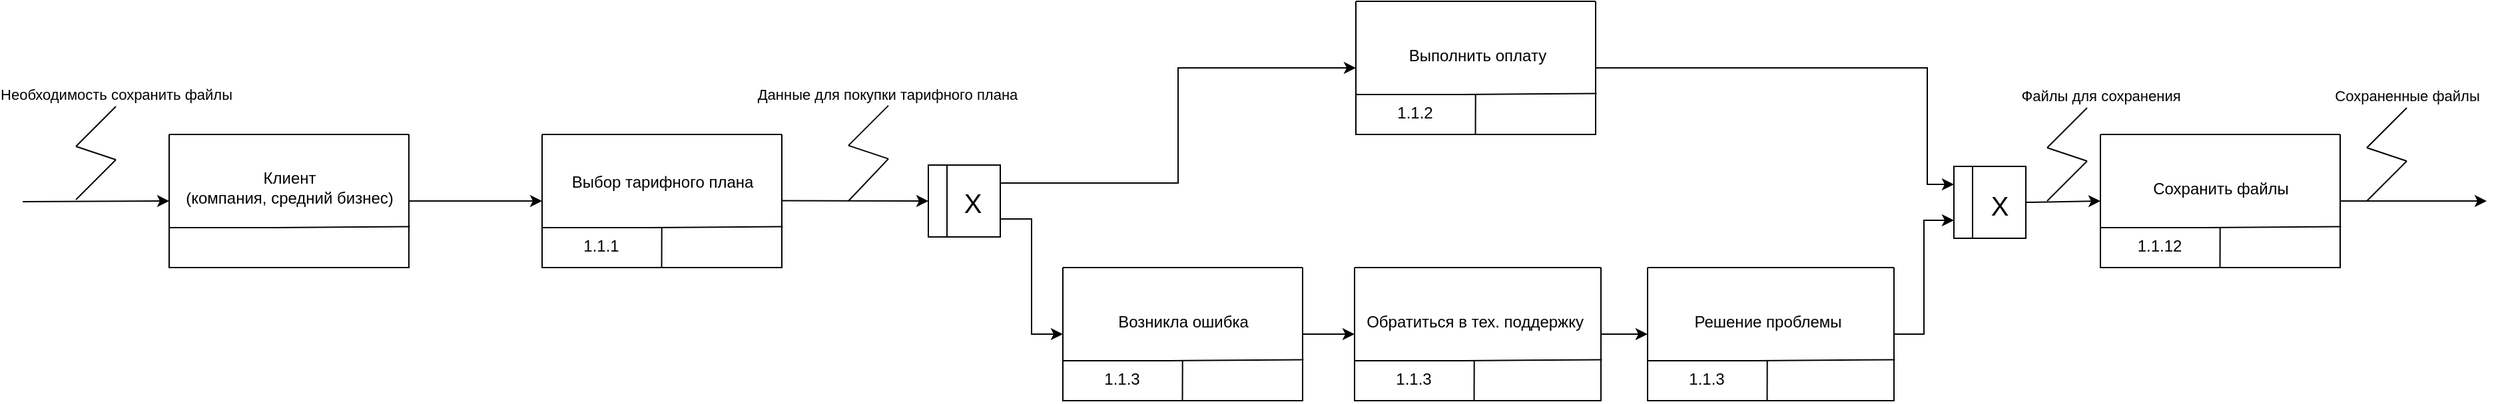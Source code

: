 <mxfile version="24.1.0" type="github">
  <diagram name="Страница — 1" id="Q6oGJT2M6feUB9S8YeGF">
    <mxGraphModel dx="2680" dy="928" grid="1" gridSize="10" guides="1" tooltips="1" connect="1" arrows="1" fold="1" page="1" pageScale="1" pageWidth="827" pageHeight="1169" math="0" shadow="0">
      <root>
        <mxCell id="0" />
        <mxCell id="1" parent="0" />
        <mxCell id="qVLar4vw04AviX0a01Ea-1" value="" style="endArrow=classic;html=1;rounded=0;entryX=0;entryY=0.5;entryDx=0;entryDy=0;" parent="1" target="qVLar4vw04AviX0a01Ea-2" edge="1">
          <mxGeometry width="50" height="50" relative="1" as="geometry">
            <mxPoint x="-150" y="290" as="sourcePoint" />
            <mxPoint x="-50" y="290" as="targetPoint" />
          </mxGeometry>
        </mxCell>
        <mxCell id="qVLar4vw04AviX0a01Ea-2" value="" style="swimlane;startSize=0;" parent="1" vertex="1">
          <mxGeometry x="-50" y="240" width="180" height="100" as="geometry" />
        </mxCell>
        <mxCell id="qVLar4vw04AviX0a01Ea-3" value="" style="endArrow=none;html=1;rounded=0;exitX=0.31;exitY=0.998;exitDx=0;exitDy=0;exitPerimeter=0;" parent="qVLar4vw04AviX0a01Ea-2" edge="1">
          <mxGeometry width="50" height="50" relative="1" as="geometry">
            <mxPoint x="89.76" y="100.0" as="sourcePoint" />
            <mxPoint x="89.86" y="70" as="targetPoint" />
          </mxGeometry>
        </mxCell>
        <mxCell id="qVLar4vw04AviX0a01Ea-4" value="" style="endArrow=none;html=1;rounded=0;entryX=1.004;entryY=0.692;entryDx=0;entryDy=0;exitX=0;exitY=0.75;exitDx=0;exitDy=0;elbow=vertical;entryPerimeter=0;" parent="qVLar4vw04AviX0a01Ea-2" target="qVLar4vw04AviX0a01Ea-2" edge="1">
          <mxGeometry width="50" height="50" relative="1" as="geometry">
            <mxPoint y="70" as="sourcePoint" />
            <mxPoint x="160" y="70" as="targetPoint" />
            <Array as="points">
              <mxPoint x="80" y="70" />
            </Array>
          </mxGeometry>
        </mxCell>
        <mxCell id="qVLar4vw04AviX0a01Ea-5" value="1.1.1" style="text;html=1;align=center;verticalAlign=middle;resizable=0;points=[];autosize=1;strokeColor=none;fillColor=none;" parent="qVLar4vw04AviX0a01Ea-2" vertex="1">
          <mxGeometry x="21" y="71" width="45" height="26" as="geometry" />
        </mxCell>
        <mxCell id="qVLar4vw04AviX0a01Ea-14" value="Выбор тарифного плана" style="text;html=1;align=center;verticalAlign=middle;resizable=0;points=[];autosize=1;strokeColor=none;fillColor=none;" parent="1" vertex="1">
          <mxGeometry x="-37" y="263" width="154" height="26" as="geometry" />
        </mxCell>
        <mxCell id="qVLar4vw04AviX0a01Ea-27" value="Данные для покупки тарифного плана" style="edgeLabel;html=1;align=center;verticalAlign=middle;resizable=0;points=[];" parent="1" connectable="0" vertex="1">
          <mxGeometry x="208.749" y="209.995" as="geometry" />
        </mxCell>
        <mxCell id="qVLar4vw04AviX0a01Ea-28" value="" style="endArrow=none;html=1;rounded=0;" parent="1" edge="1">
          <mxGeometry width="50" height="50" relative="1" as="geometry">
            <mxPoint x="180" y="290" as="sourcePoint" />
            <mxPoint x="210" y="258.33" as="targetPoint" />
          </mxGeometry>
        </mxCell>
        <mxCell id="qVLar4vw04AviX0a01Ea-29" value="" style="endArrow=none;html=1;rounded=0;" parent="1" edge="1">
          <mxGeometry width="50" height="50" relative="1" as="geometry">
            <mxPoint x="180" y="248.33" as="sourcePoint" />
            <mxPoint x="210" y="218.33" as="targetPoint" />
          </mxGeometry>
        </mxCell>
        <mxCell id="qVLar4vw04AviX0a01Ea-30" value="" style="endArrow=none;html=1;rounded=0;" parent="1" edge="1">
          <mxGeometry width="50" height="50" relative="1" as="geometry">
            <mxPoint x="210" y="258.33" as="sourcePoint" />
            <mxPoint x="180" y="248.33" as="targetPoint" />
          </mxGeometry>
        </mxCell>
        <mxCell id="qVLar4vw04AviX0a01Ea-31" value="" style="swimlane;horizontal=0;whiteSpace=wrap;html=1;startSize=14;" parent="1" vertex="1">
          <mxGeometry x="240" y="263" width="54" height="54" as="geometry" />
        </mxCell>
        <mxCell id="qVLar4vw04AviX0a01Ea-32" style="edgeStyle=orthogonalEdgeStyle;rounded=0;orthogonalLoop=1;jettySize=auto;html=1;entryX=0;entryY=0.5;entryDx=0;entryDy=0;exitX=1;exitY=0.25;exitDx=0;exitDy=0;" parent="1" source="qVLar4vw04AviX0a01Ea-31" target="qVLar4vw04AviX0a01Ea-36" edge="1">
          <mxGeometry relative="1" as="geometry">
            <mxPoint x="290" y="276" as="sourcePoint" />
          </mxGeometry>
        </mxCell>
        <mxCell id="qVLar4vw04AviX0a01Ea-33" style="edgeStyle=orthogonalEdgeStyle;rounded=0;orthogonalLoop=1;jettySize=auto;html=1;entryX=0;entryY=0.5;entryDx=0;entryDy=0;exitX=1;exitY=0.75;exitDx=0;exitDy=0;" parent="1" source="qVLar4vw04AviX0a01Ea-31" target="qVLar4vw04AviX0a01Ea-42" edge="1">
          <mxGeometry relative="1" as="geometry" />
        </mxCell>
        <mxCell id="qVLar4vw04AviX0a01Ea-34" value="&lt;span style=&quot;font-size: 20px;&quot;&gt;X&lt;/span&gt;" style="text;html=1;align=center;verticalAlign=middle;resizable=0;points=[];autosize=1;strokeColor=none;fillColor=none;" parent="1" vertex="1">
          <mxGeometry x="257" y="273" width="31" height="36" as="geometry" />
        </mxCell>
        <mxCell id="qVLar4vw04AviX0a01Ea-35" value="" style="endArrow=classic;html=1;rounded=0;entryX=0;entryY=0.5;entryDx=0;entryDy=0;" parent="1" target="qVLar4vw04AviX0a01Ea-31" edge="1">
          <mxGeometry width="50" height="50" relative="1" as="geometry">
            <mxPoint x="130" y="289.71" as="sourcePoint" />
            <mxPoint x="235" y="290.14" as="targetPoint" />
          </mxGeometry>
        </mxCell>
        <mxCell id="qVLar4vw04AviX0a01Ea-36" value="" style="swimlane;startSize=0;" parent="1" vertex="1">
          <mxGeometry x="561" y="140" width="180" height="100" as="geometry" />
        </mxCell>
        <mxCell id="qVLar4vw04AviX0a01Ea-37" value="" style="endArrow=none;html=1;rounded=0;exitX=0.31;exitY=0.998;exitDx=0;exitDy=0;exitPerimeter=0;" parent="qVLar4vw04AviX0a01Ea-36" edge="1">
          <mxGeometry width="50" height="50" relative="1" as="geometry">
            <mxPoint x="89.76" y="100.0" as="sourcePoint" />
            <mxPoint x="89.86" y="70" as="targetPoint" />
          </mxGeometry>
        </mxCell>
        <mxCell id="qVLar4vw04AviX0a01Ea-38" value="" style="endArrow=none;html=1;rounded=0;entryX=1.004;entryY=0.692;entryDx=0;entryDy=0;exitX=0;exitY=0.75;exitDx=0;exitDy=0;elbow=vertical;entryPerimeter=0;" parent="qVLar4vw04AviX0a01Ea-36" target="qVLar4vw04AviX0a01Ea-36" edge="1">
          <mxGeometry width="50" height="50" relative="1" as="geometry">
            <mxPoint y="70" as="sourcePoint" />
            <mxPoint x="160" y="70" as="targetPoint" />
            <Array as="points">
              <mxPoint x="80" y="70" />
            </Array>
          </mxGeometry>
        </mxCell>
        <mxCell id="qVLar4vw04AviX0a01Ea-39" value="1.1.2" style="text;html=1;align=center;verticalAlign=middle;resizable=0;points=[];autosize=1;strokeColor=none;fillColor=none;" parent="qVLar4vw04AviX0a01Ea-36" vertex="1">
          <mxGeometry x="19" y="69" width="50" height="30" as="geometry" />
        </mxCell>
        <mxCell id="qVLar4vw04AviX0a01Ea-40" value="Выполнить оплату" style="text;html=1;align=center;verticalAlign=middle;resizable=0;points=[];autosize=1;strokeColor=none;fillColor=none;" parent="qVLar4vw04AviX0a01Ea-36" vertex="1">
          <mxGeometry x="30" y="28" width="121" height="26" as="geometry" />
        </mxCell>
        <mxCell id="qVLar4vw04AviX0a01Ea-41" style="edgeStyle=orthogonalEdgeStyle;rounded=0;orthogonalLoop=1;jettySize=auto;html=1;entryX=0;entryY=0.75;entryDx=0;entryDy=0;exitX=1;exitY=0.5;exitDx=0;exitDy=0;" parent="1" source="qVLar4vw04AviX0a01Ea-132" target="qVLar4vw04AviX0a01Ea-47" edge="1">
          <mxGeometry relative="1" as="geometry" />
        </mxCell>
        <mxCell id="qVLar4vw04AviX0a01Ea-143" style="edgeStyle=orthogonalEdgeStyle;rounded=0;orthogonalLoop=1;jettySize=auto;html=1;entryX=0;entryY=0.5;entryDx=0;entryDy=0;exitX=1;exitY=0.5;exitDx=0;exitDy=0;" parent="1" source="qVLar4vw04AviX0a01Ea-42" target="qVLar4vw04AviX0a01Ea-137" edge="1">
          <mxGeometry relative="1" as="geometry" />
        </mxCell>
        <mxCell id="qVLar4vw04AviX0a01Ea-42" value="" style="swimlane;startSize=0;" parent="1" vertex="1">
          <mxGeometry x="341" y="340" width="180" height="100" as="geometry" />
        </mxCell>
        <mxCell id="qVLar4vw04AviX0a01Ea-43" value="" style="endArrow=none;html=1;rounded=0;exitX=0.31;exitY=0.998;exitDx=0;exitDy=0;exitPerimeter=0;" parent="qVLar4vw04AviX0a01Ea-42" edge="1">
          <mxGeometry width="50" height="50" relative="1" as="geometry">
            <mxPoint x="89.76" y="100.0" as="sourcePoint" />
            <mxPoint x="89.86" y="70" as="targetPoint" />
          </mxGeometry>
        </mxCell>
        <mxCell id="qVLar4vw04AviX0a01Ea-44" value="" style="endArrow=none;html=1;rounded=0;entryX=1.004;entryY=0.692;entryDx=0;entryDy=0;exitX=0;exitY=0.75;exitDx=0;exitDy=0;elbow=vertical;entryPerimeter=0;" parent="qVLar4vw04AviX0a01Ea-42" target="qVLar4vw04AviX0a01Ea-42" edge="1">
          <mxGeometry width="50" height="50" relative="1" as="geometry">
            <mxPoint y="70" as="sourcePoint" />
            <mxPoint x="160" y="70" as="targetPoint" />
            <Array as="points">
              <mxPoint x="80" y="70" />
            </Array>
          </mxGeometry>
        </mxCell>
        <mxCell id="qVLar4vw04AviX0a01Ea-45" value="1.1.3" style="text;html=1;align=center;verticalAlign=middle;resizable=0;points=[];autosize=1;strokeColor=none;fillColor=none;" parent="qVLar4vw04AviX0a01Ea-42" vertex="1">
          <mxGeometry x="19" y="69" width="50" height="30" as="geometry" />
        </mxCell>
        <mxCell id="qVLar4vw04AviX0a01Ea-46" value="Возникла ошибка" style="text;html=1;align=center;verticalAlign=middle;resizable=0;points=[];autosize=1;strokeColor=none;fillColor=none;" parent="qVLar4vw04AviX0a01Ea-42" vertex="1">
          <mxGeometry x="32" y="28" width="116" height="26" as="geometry" />
        </mxCell>
        <mxCell id="qVLar4vw04AviX0a01Ea-47" value="" style="swimlane;horizontal=0;whiteSpace=wrap;html=1;startSize=14;" parent="1" vertex="1">
          <mxGeometry x="1010" y="264" width="54" height="54" as="geometry" />
        </mxCell>
        <mxCell id="qVLar4vw04AviX0a01Ea-48" value="&lt;span style=&quot;font-size: 20px;&quot;&gt;X&lt;/span&gt;" style="text;html=1;align=center;verticalAlign=middle;resizable=0;points=[];autosize=1;strokeColor=none;fillColor=none;" parent="qVLar4vw04AviX0a01Ea-47" vertex="1">
          <mxGeometry x="18" y="11" width="31" height="36" as="geometry" />
        </mxCell>
        <mxCell id="qVLar4vw04AviX0a01Ea-49" style="edgeStyle=orthogonalEdgeStyle;rounded=0;orthogonalLoop=1;jettySize=auto;html=1;entryX=0;entryY=0.25;entryDx=0;entryDy=0;exitX=1;exitY=0.5;exitDx=0;exitDy=0;" parent="1" source="qVLar4vw04AviX0a01Ea-36" target="qVLar4vw04AviX0a01Ea-47" edge="1">
          <mxGeometry relative="1" as="geometry">
            <mxPoint x="590" y="190" as="sourcePoint" />
            <Array as="points">
              <mxPoint x="990" y="190" />
              <mxPoint x="990" y="278" />
            </Array>
          </mxGeometry>
        </mxCell>
        <mxCell id="qVLar4vw04AviX0a01Ea-50" value="" style="swimlane;startSize=0;" parent="1" vertex="1">
          <mxGeometry x="-330" y="240" width="180" height="100" as="geometry" />
        </mxCell>
        <mxCell id="qVLar4vw04AviX0a01Ea-51" value="" style="endArrow=none;html=1;rounded=0;entryX=1.004;entryY=0.692;entryDx=0;entryDy=0;exitX=0;exitY=0.75;exitDx=0;exitDy=0;elbow=vertical;entryPerimeter=0;" parent="qVLar4vw04AviX0a01Ea-50" target="qVLar4vw04AviX0a01Ea-50" edge="1">
          <mxGeometry width="50" height="50" relative="1" as="geometry">
            <mxPoint y="70" as="sourcePoint" />
            <mxPoint x="160" y="70" as="targetPoint" />
            <Array as="points">
              <mxPoint x="80" y="70" />
            </Array>
          </mxGeometry>
        </mxCell>
        <mxCell id="qVLar4vw04AviX0a01Ea-52" value="Клиент&lt;div&gt;(компания, средний бизнес)&lt;/div&gt;" style="text;html=1;align=center;verticalAlign=middle;resizable=0;points=[];autosize=1;strokeColor=none;fillColor=none;" parent="qVLar4vw04AviX0a01Ea-50" vertex="1">
          <mxGeometry x="3" y="19" width="174" height="41" as="geometry" />
        </mxCell>
        <mxCell id="qVLar4vw04AviX0a01Ea-53" value="" style="endArrow=classic;html=1;rounded=0;entryX=0;entryY=0.5;entryDx=0;entryDy=0;exitX=1;exitY=0.5;exitDx=0;exitDy=0;" parent="1" source="qVLar4vw04AviX0a01Ea-47" target="qVLar4vw04AviX0a01Ea-122" edge="1">
          <mxGeometry width="50" height="50" relative="1" as="geometry">
            <mxPoint x="900" y="289.71" as="sourcePoint" />
            <mxPoint x="1250" y="290" as="targetPoint" />
          </mxGeometry>
        </mxCell>
        <mxCell id="xbFx6X0q_8RoKJY1mMfS-1" style="edgeStyle=orthogonalEdgeStyle;rounded=0;orthogonalLoop=1;jettySize=auto;html=1;exitX=1;exitY=0.5;exitDx=0;exitDy=0;" parent="1" source="qVLar4vw04AviX0a01Ea-122" edge="1">
          <mxGeometry relative="1" as="geometry">
            <mxPoint x="1410" y="290" as="targetPoint" />
          </mxGeometry>
        </mxCell>
        <mxCell id="qVLar4vw04AviX0a01Ea-122" value="" style="swimlane;startSize=0;" parent="1" vertex="1">
          <mxGeometry x="1120" y="240" width="180" height="100" as="geometry" />
        </mxCell>
        <mxCell id="qVLar4vw04AviX0a01Ea-123" value="" style="endArrow=none;html=1;rounded=0;exitX=0.31;exitY=0.998;exitDx=0;exitDy=0;exitPerimeter=0;" parent="qVLar4vw04AviX0a01Ea-122" edge="1">
          <mxGeometry width="50" height="50" relative="1" as="geometry">
            <mxPoint x="89.76" y="100.0" as="sourcePoint" />
            <mxPoint x="89.86" y="70" as="targetPoint" />
          </mxGeometry>
        </mxCell>
        <mxCell id="qVLar4vw04AviX0a01Ea-124" value="" style="endArrow=none;html=1;rounded=0;entryX=1.004;entryY=0.692;entryDx=0;entryDy=0;exitX=0;exitY=0.75;exitDx=0;exitDy=0;elbow=vertical;entryPerimeter=0;" parent="qVLar4vw04AviX0a01Ea-122" target="qVLar4vw04AviX0a01Ea-122" edge="1">
          <mxGeometry width="50" height="50" relative="1" as="geometry">
            <mxPoint y="70" as="sourcePoint" />
            <mxPoint x="160" y="70" as="targetPoint" />
            <Array as="points">
              <mxPoint x="80" y="70" />
            </Array>
          </mxGeometry>
        </mxCell>
        <mxCell id="qVLar4vw04AviX0a01Ea-125" value="1.1.12" style="text;html=1;align=center;verticalAlign=middle;resizable=0;points=[];autosize=1;strokeColor=none;fillColor=none;" parent="qVLar4vw04AviX0a01Ea-122" vertex="1">
          <mxGeometry x="14" y="69" width="60" height="30" as="geometry" />
        </mxCell>
        <mxCell id="qVLar4vw04AviX0a01Ea-126" value="Сохранить файлы" style="text;html=1;align=center;verticalAlign=middle;resizable=0;points=[];autosize=1;strokeColor=none;fillColor=none;" parent="qVLar4vw04AviX0a01Ea-122" vertex="1">
          <mxGeometry x="25" y="26" width="130" height="30" as="geometry" />
        </mxCell>
        <mxCell id="qVLar4vw04AviX0a01Ea-132" value="" style="swimlane;startSize=0;" parent="1" vertex="1">
          <mxGeometry x="780" y="340" width="185" height="100" as="geometry" />
        </mxCell>
        <mxCell id="qVLar4vw04AviX0a01Ea-133" value="" style="endArrow=none;html=1;rounded=0;exitX=0.31;exitY=0.998;exitDx=0;exitDy=0;exitPerimeter=0;" parent="qVLar4vw04AviX0a01Ea-132" edge="1">
          <mxGeometry width="50" height="50" relative="1" as="geometry">
            <mxPoint x="89.76" y="100.0" as="sourcePoint" />
            <mxPoint x="89.86" y="70" as="targetPoint" />
          </mxGeometry>
        </mxCell>
        <mxCell id="qVLar4vw04AviX0a01Ea-134" value="" style="endArrow=none;html=1;rounded=0;entryX=1.004;entryY=0.692;entryDx=0;entryDy=0;exitX=0;exitY=0.75;exitDx=0;exitDy=0;elbow=vertical;entryPerimeter=0;" parent="qVLar4vw04AviX0a01Ea-132" target="qVLar4vw04AviX0a01Ea-132" edge="1">
          <mxGeometry width="50" height="50" relative="1" as="geometry">
            <mxPoint y="70" as="sourcePoint" />
            <mxPoint x="160" y="70" as="targetPoint" />
            <Array as="points">
              <mxPoint x="80" y="70" />
            </Array>
          </mxGeometry>
        </mxCell>
        <mxCell id="qVLar4vw04AviX0a01Ea-135" value="1.1.3" style="text;html=1;align=center;verticalAlign=middle;resizable=0;points=[];autosize=1;strokeColor=none;fillColor=none;" parent="qVLar4vw04AviX0a01Ea-132" vertex="1">
          <mxGeometry x="19" y="69" width="50" height="30" as="geometry" />
        </mxCell>
        <mxCell id="qVLar4vw04AviX0a01Ea-136" value="Решение проблемы" style="text;html=1;align=center;verticalAlign=middle;resizable=0;points=[];autosize=1;strokeColor=none;fillColor=none;" parent="qVLar4vw04AviX0a01Ea-132" vertex="1">
          <mxGeometry x="25" y="26" width="130" height="30" as="geometry" />
        </mxCell>
        <mxCell id="qVLar4vw04AviX0a01Ea-137" value="" style="swimlane;startSize=0;" parent="1" vertex="1">
          <mxGeometry x="560" y="340" width="185" height="100" as="geometry" />
        </mxCell>
        <mxCell id="qVLar4vw04AviX0a01Ea-138" value="" style="endArrow=none;html=1;rounded=0;exitX=0.31;exitY=0.998;exitDx=0;exitDy=0;exitPerimeter=0;" parent="qVLar4vw04AviX0a01Ea-137" edge="1">
          <mxGeometry width="50" height="50" relative="1" as="geometry">
            <mxPoint x="89.76" y="100.0" as="sourcePoint" />
            <mxPoint x="89.86" y="70" as="targetPoint" />
          </mxGeometry>
        </mxCell>
        <mxCell id="qVLar4vw04AviX0a01Ea-139" value="" style="endArrow=none;html=1;rounded=0;entryX=1.004;entryY=0.692;entryDx=0;entryDy=0;exitX=0;exitY=0.75;exitDx=0;exitDy=0;elbow=vertical;entryPerimeter=0;" parent="qVLar4vw04AviX0a01Ea-137" target="qVLar4vw04AviX0a01Ea-137" edge="1">
          <mxGeometry width="50" height="50" relative="1" as="geometry">
            <mxPoint y="70" as="sourcePoint" />
            <mxPoint x="160" y="70" as="targetPoint" />
            <Array as="points">
              <mxPoint x="80" y="70" />
            </Array>
          </mxGeometry>
        </mxCell>
        <mxCell id="qVLar4vw04AviX0a01Ea-140" value="1.1.3" style="text;html=1;align=center;verticalAlign=middle;resizable=0;points=[];autosize=1;strokeColor=none;fillColor=none;" parent="qVLar4vw04AviX0a01Ea-137" vertex="1">
          <mxGeometry x="19" y="69" width="50" height="30" as="geometry" />
        </mxCell>
        <mxCell id="qVLar4vw04AviX0a01Ea-141" value="Обратиться в тех. поддержку" style="text;html=1;align=center;verticalAlign=middle;resizable=0;points=[];autosize=1;strokeColor=none;fillColor=none;" parent="qVLar4vw04AviX0a01Ea-137" vertex="1">
          <mxGeometry x="-5" y="26" width="190" height="30" as="geometry" />
        </mxCell>
        <mxCell id="qVLar4vw04AviX0a01Ea-142" style="edgeStyle=orthogonalEdgeStyle;rounded=0;orthogonalLoop=1;jettySize=auto;html=1;entryX=0;entryY=0.5;entryDx=0;entryDy=0;exitX=1;exitY=0.5;exitDx=0;exitDy=0;" parent="1" source="qVLar4vw04AviX0a01Ea-137" target="qVLar4vw04AviX0a01Ea-132" edge="1">
          <mxGeometry relative="1" as="geometry" />
        </mxCell>
        <mxCell id="xbFx6X0q_8RoKJY1mMfS-2" value="" style="endArrow=classic;html=1;rounded=0;entryX=0;entryY=0.5;entryDx=0;entryDy=0;" parent="1" target="qVLar4vw04AviX0a01Ea-50" edge="1">
          <mxGeometry width="50" height="50" relative="1" as="geometry">
            <mxPoint x="-440" y="290.5" as="sourcePoint" />
            <mxPoint x="-340" y="290.5" as="targetPoint" />
          </mxGeometry>
        </mxCell>
        <mxCell id="xbFx6X0q_8RoKJY1mMfS-3" value="" style="endArrow=none;html=1;rounded=0;" parent="1" edge="1">
          <mxGeometry width="50" height="50" relative="1" as="geometry">
            <mxPoint x="-400" y="289" as="sourcePoint" />
            <mxPoint x="-370" y="259" as="targetPoint" />
          </mxGeometry>
        </mxCell>
        <mxCell id="xbFx6X0q_8RoKJY1mMfS-4" value="" style="endArrow=none;html=1;rounded=0;" parent="1" edge="1">
          <mxGeometry width="50" height="50" relative="1" as="geometry">
            <mxPoint x="-400" y="249" as="sourcePoint" />
            <mxPoint x="-370" y="219" as="targetPoint" />
          </mxGeometry>
        </mxCell>
        <mxCell id="xbFx6X0q_8RoKJY1mMfS-5" value="Необходимость сохранить файлы" style="edgeLabel;html=1;align=center;verticalAlign=middle;resizable=0;points=[];" parent="xbFx6X0q_8RoKJY1mMfS-4" connectable="0" vertex="1">
          <mxGeometry x="0.624" y="-1" relative="1" as="geometry">
            <mxPoint x="5" y="-16" as="offset" />
          </mxGeometry>
        </mxCell>
        <mxCell id="xbFx6X0q_8RoKJY1mMfS-6" value="Файлы для сохранения" style="edgeLabel;html=1;align=center;verticalAlign=middle;resizable=0;points=[];" parent="xbFx6X0q_8RoKJY1mMfS-4" connectable="0" vertex="1">
          <mxGeometry x="0.624" y="-1" relative="1" as="geometry">
            <mxPoint x="1495" y="-15" as="offset" />
          </mxGeometry>
        </mxCell>
        <mxCell id="xbFx6X0q_8RoKJY1mMfS-7" value="" style="endArrow=none;html=1;rounded=0;" parent="1" edge="1">
          <mxGeometry width="50" height="50" relative="1" as="geometry">
            <mxPoint x="-370" y="259" as="sourcePoint" />
            <mxPoint x="-400" y="249" as="targetPoint" />
          </mxGeometry>
        </mxCell>
        <mxCell id="xbFx6X0q_8RoKJY1mMfS-11" value="Сохраненные файлы" style="edgeLabel;html=1;align=center;verticalAlign=middle;resizable=0;points=[];" parent="1" connectable="0" vertex="1">
          <mxGeometry x="1349.951" y="210.933" as="geometry" />
        </mxCell>
        <mxCell id="7Am-BvSpNeTK0jNCrK3s-7" value="" style="group" vertex="1" connectable="0" parent="1">
          <mxGeometry x="1080" y="220" width="30" height="70" as="geometry" />
        </mxCell>
        <mxCell id="xbFx6X0q_8RoKJY1mMfS-8" value="" style="endArrow=none;html=1;rounded=0;" parent="7Am-BvSpNeTK0jNCrK3s-7" edge="1">
          <mxGeometry width="50" height="50" relative="1" as="geometry">
            <mxPoint y="70" as="sourcePoint" />
            <mxPoint x="30" y="40" as="targetPoint" />
          </mxGeometry>
        </mxCell>
        <mxCell id="xbFx6X0q_8RoKJY1mMfS-9" value="" style="endArrow=none;html=1;rounded=0;" parent="7Am-BvSpNeTK0jNCrK3s-7" edge="1">
          <mxGeometry width="50" height="50" relative="1" as="geometry">
            <mxPoint y="30.0" as="sourcePoint" />
            <mxPoint x="30" as="targetPoint" />
          </mxGeometry>
        </mxCell>
        <mxCell id="xbFx6X0q_8RoKJY1mMfS-10" value="" style="endArrow=none;html=1;rounded=0;" parent="7Am-BvSpNeTK0jNCrK3s-7" edge="1">
          <mxGeometry width="50" height="50" relative="1" as="geometry">
            <mxPoint x="30" y="40" as="sourcePoint" />
            <mxPoint y="30.0" as="targetPoint" />
          </mxGeometry>
        </mxCell>
        <mxCell id="7Am-BvSpNeTK0jNCrK3s-8" value="" style="group" vertex="1" connectable="0" parent="1">
          <mxGeometry x="1320" y="220" width="30" height="70" as="geometry" />
        </mxCell>
        <mxCell id="7Am-BvSpNeTK0jNCrK3s-9" value="" style="endArrow=none;html=1;rounded=0;" edge="1" parent="7Am-BvSpNeTK0jNCrK3s-8">
          <mxGeometry width="50" height="50" relative="1" as="geometry">
            <mxPoint y="70" as="sourcePoint" />
            <mxPoint x="30" y="40" as="targetPoint" />
          </mxGeometry>
        </mxCell>
        <mxCell id="7Am-BvSpNeTK0jNCrK3s-10" value="" style="endArrow=none;html=1;rounded=0;" edge="1" parent="7Am-BvSpNeTK0jNCrK3s-8">
          <mxGeometry width="50" height="50" relative="1" as="geometry">
            <mxPoint y="30.0" as="sourcePoint" />
            <mxPoint x="30" as="targetPoint" />
          </mxGeometry>
        </mxCell>
        <mxCell id="7Am-BvSpNeTK0jNCrK3s-11" value="" style="endArrow=none;html=1;rounded=0;" edge="1" parent="7Am-BvSpNeTK0jNCrK3s-8">
          <mxGeometry width="50" height="50" relative="1" as="geometry">
            <mxPoint x="30" y="40" as="sourcePoint" />
            <mxPoint y="30.0" as="targetPoint" />
          </mxGeometry>
        </mxCell>
      </root>
    </mxGraphModel>
  </diagram>
</mxfile>
